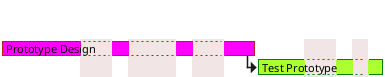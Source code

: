 @startgantt

<style>
ganttDiagram {
    timeline {
        LineColor transparent
        FontColor transparent
    }
    closed {
        FontColor transparent
    }
}
</style>

hide footbox
project starts at 2018/04/09
saturday are closed
sunday are closed
2018/05/01 is closed
2018/04/17 to 2018/04/19 are closed

[Prototype Design] lasts 9 days
then [Test Prototype] lasts 5 days

[Prototype Design] is colored in Fuchsia/FireBrick
[Test Prototype] is colored in GreenYellow/Green

@endgantt